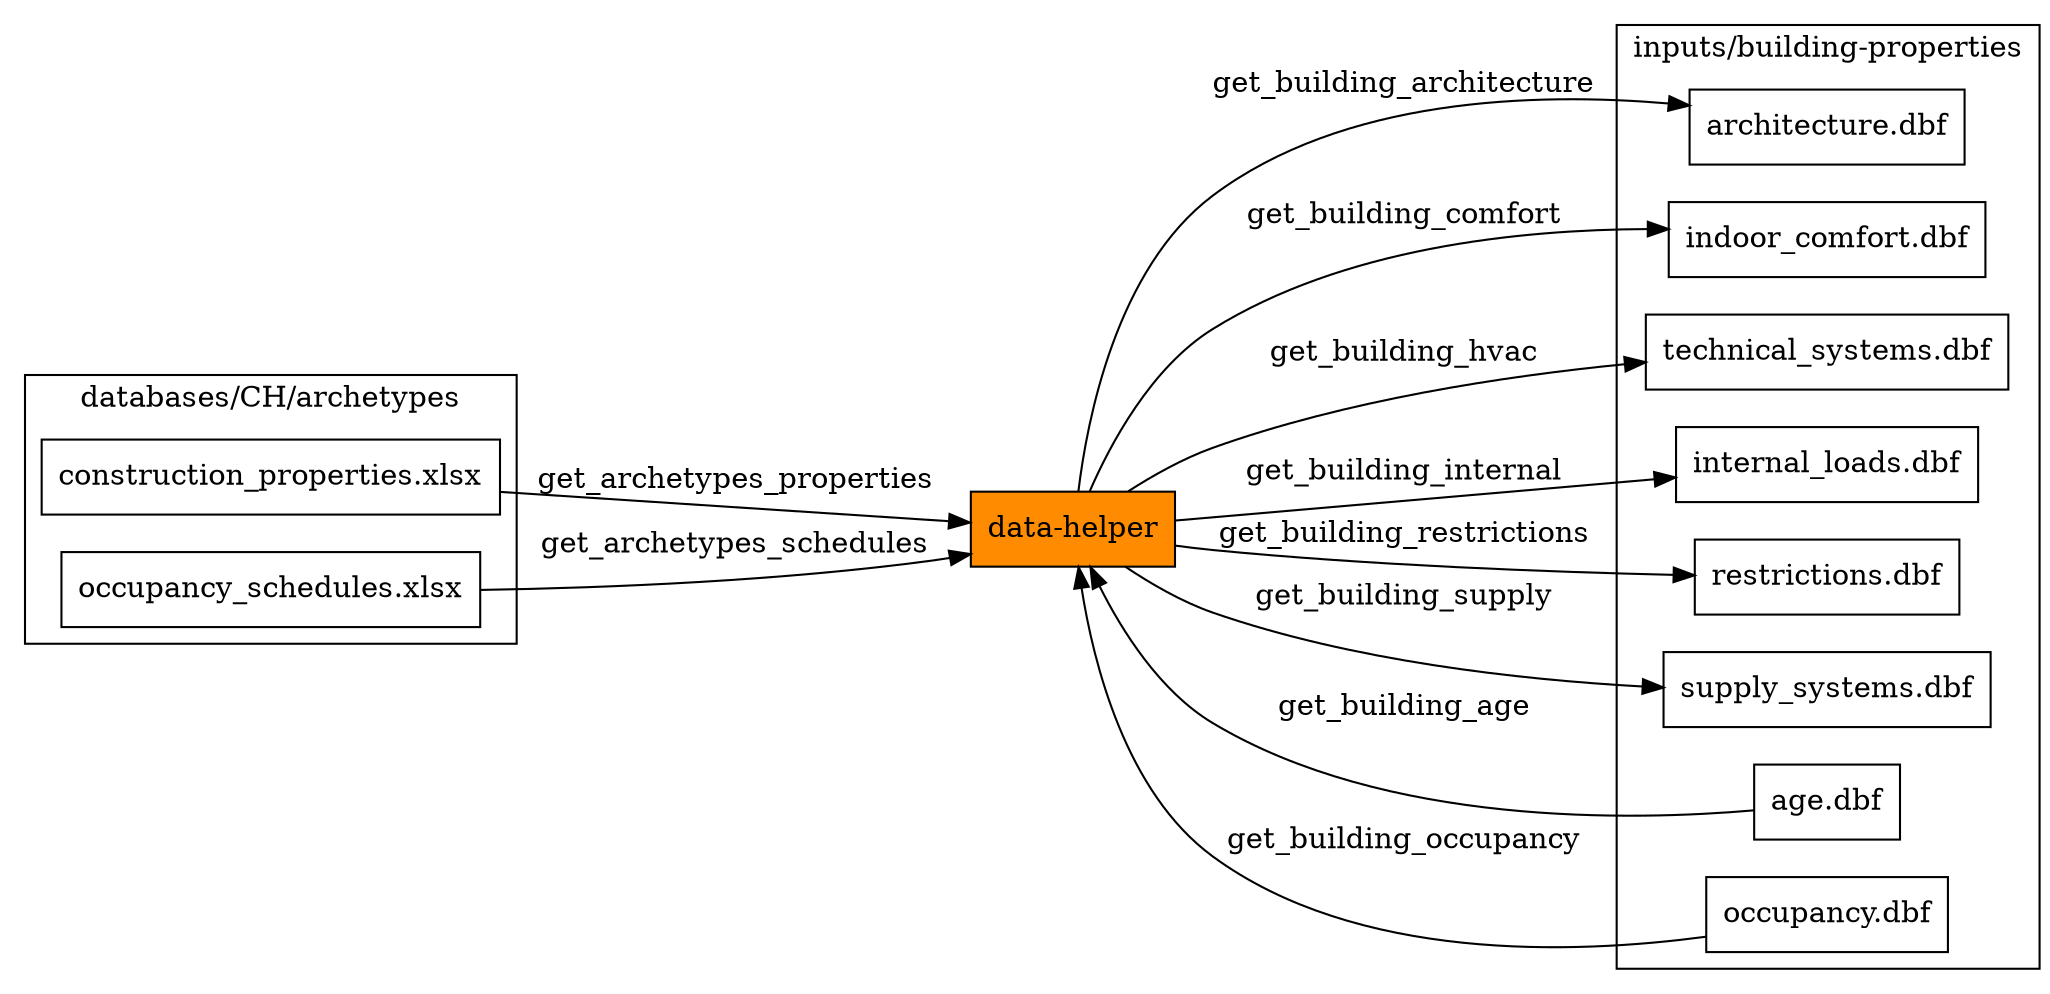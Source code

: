 digraph trace_inputlocator {
    rankdir="LR";
    node [shape=box];
    graph [overlap = false];
    "data-helper"[style=filled, fillcolor=darkorange];
    "construction_properties.xlsx" -> "data-helper"[label="get_archetypes_properties"]
    "occupancy_schedules.xlsx" -> "data-helper"[label="get_archetypes_schedules"]
    "age.dbf" -> "data-helper"[label="get_building_age"]
    "occupancy.dbf" -> "data-helper"[label="get_building_occupancy"]
    "data-helper" -> "architecture.dbf"[label="get_building_architecture"]
    "data-helper" -> "indoor_comfort.dbf"[label="get_building_comfort"]
    "data-helper" -> "technical_systems.dbf"[label="get_building_hvac"]
    "data-helper" -> "internal_loads.dbf"[label="get_building_internal"]
    "data-helper" -> "restrictions.dbf"[label="get_building_restrictions"]
    "data-helper" -> "supply_systems.dbf"[label="get_building_supply"]
    subgraph cluster_0 {
        label="databases/CH/archetypes";
    "construction_properties.xlsx"
    "occupancy_schedules.xlsx"
    }
    subgraph cluster_1 {
        label="inputs/building-properties";
    "age.dbf"
    "occupancy.dbf"
    "architecture.dbf"
    "indoor_comfort.dbf"
    "technical_systems.dbf"
    "internal_loads.dbf"
    "restrictions.dbf"
    "supply_systems.dbf"
    }
}